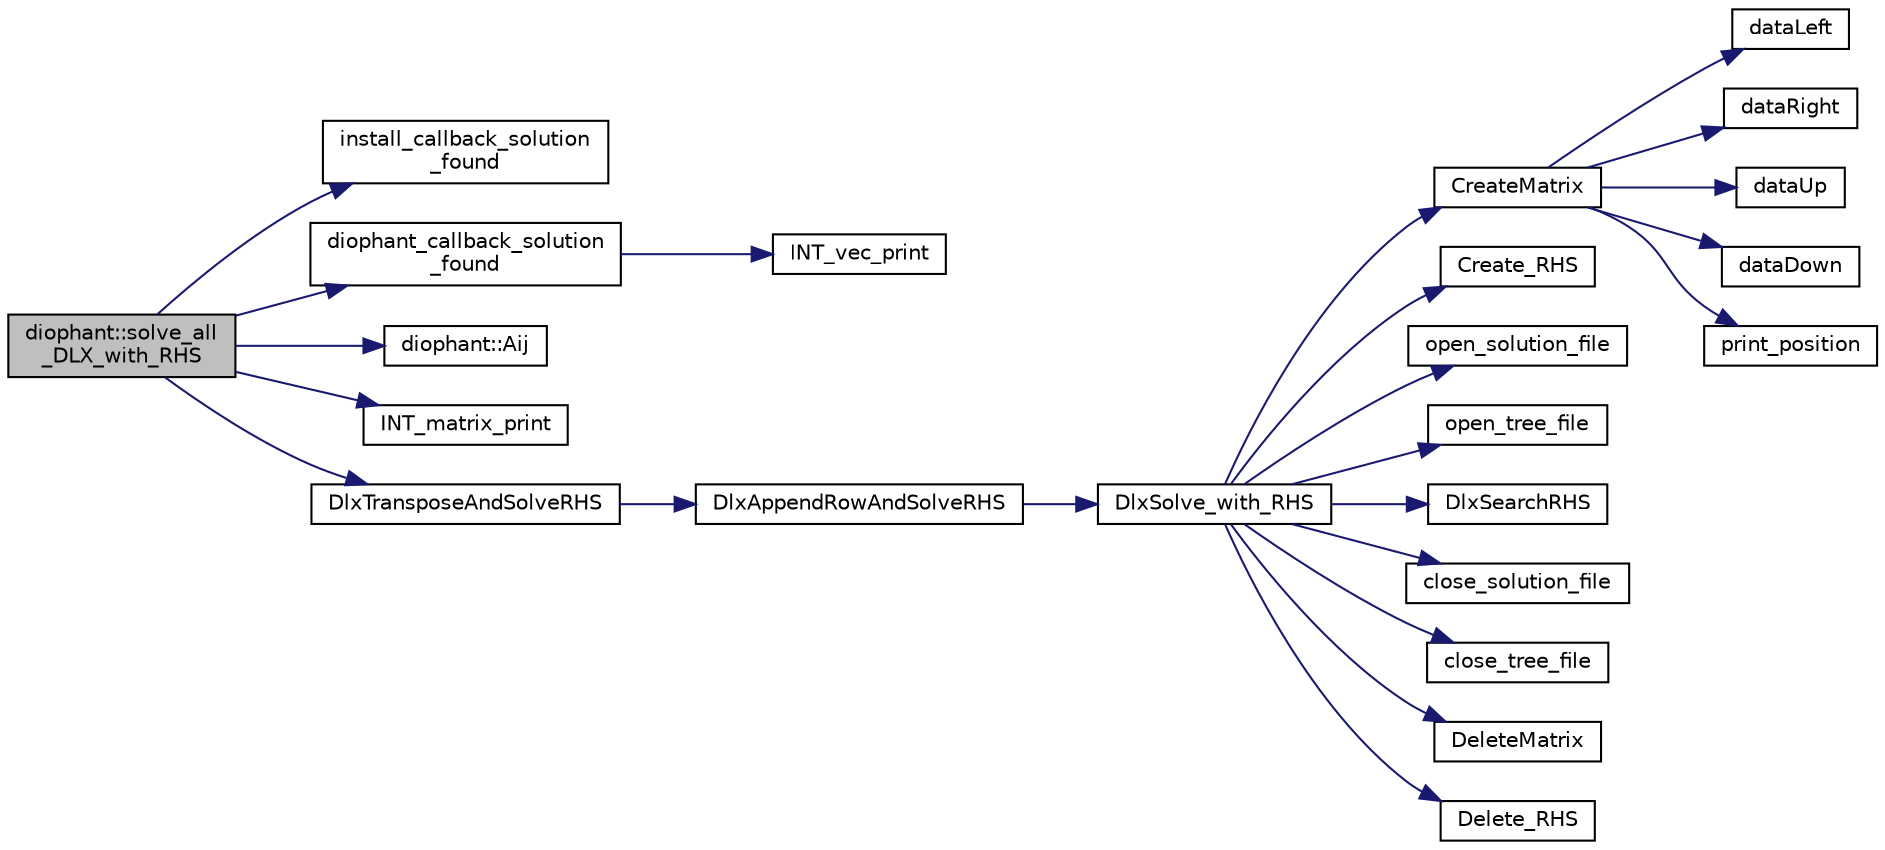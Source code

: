 digraph "diophant::solve_all_DLX_with_RHS"
{
  edge [fontname="Helvetica",fontsize="10",labelfontname="Helvetica",labelfontsize="10"];
  node [fontname="Helvetica",fontsize="10",shape=record];
  rankdir="LR";
  Node652 [label="diophant::solve_all\l_DLX_with_RHS",height=0.2,width=0.4,color="black", fillcolor="grey75", style="filled", fontcolor="black"];
  Node652 -> Node653 [color="midnightblue",fontsize="10",style="solid",fontname="Helvetica"];
  Node653 [label="install_callback_solution\l_found",height=0.2,width=0.4,color="black", fillcolor="white", style="filled",URL="$d9/d5e/lib_2foundations_2solvers_2dlx_8_c.html#a69c3d94a3b3f3520355fc78794c82783"];
  Node652 -> Node654 [color="midnightblue",fontsize="10",style="solid",fontname="Helvetica"];
  Node654 [label="diophant_callback_solution\l_found",height=0.2,width=0.4,color="black", fillcolor="white", style="filled",URL="$dc/dfe/diophant_8_c.html#a9868811a3121c55ac9dc2a116aa15d0c"];
  Node654 -> Node655 [color="midnightblue",fontsize="10",style="solid",fontname="Helvetica"];
  Node655 [label="INT_vec_print",height=0.2,width=0.4,color="black", fillcolor="white", style="filled",URL="$df/dbf/sajeeb_8_c.html#a79a5901af0b47dd0d694109543c027fe"];
  Node652 -> Node656 [color="midnightblue",fontsize="10",style="solid",fontname="Helvetica"];
  Node656 [label="diophant::Aij",height=0.2,width=0.4,color="black", fillcolor="white", style="filled",URL="$d7/d9c/classdiophant.html#af86d3bf833485e2f2d7b4a19288fc698"];
  Node652 -> Node657 [color="midnightblue",fontsize="10",style="solid",fontname="Helvetica"];
  Node657 [label="INT_matrix_print",height=0.2,width=0.4,color="black", fillcolor="white", style="filled",URL="$d5/db4/io__and__os_8h.html#afd4180a24bef3a2b584668a4eaf607ff"];
  Node652 -> Node658 [color="midnightblue",fontsize="10",style="solid",fontname="Helvetica"];
  Node658 [label="DlxTransposeAndSolveRHS",height=0.2,width=0.4,color="black", fillcolor="white", style="filled",URL="$d9/d5e/lib_2foundations_2solvers_2dlx_8_c.html#ae4b7ea72e7db2005606be60f7fd70b94"];
  Node658 -> Node659 [color="midnightblue",fontsize="10",style="solid",fontname="Helvetica"];
  Node659 [label="DlxAppendRowAndSolveRHS",height=0.2,width=0.4,color="black", fillcolor="white", style="filled",URL="$d9/d5e/lib_2foundations_2solvers_2dlx_8_c.html#a799f4f346746fa1a5cc1367db9495f20"];
  Node659 -> Node660 [color="midnightblue",fontsize="10",style="solid",fontname="Helvetica"];
  Node660 [label="DlxSolve_with_RHS",height=0.2,width=0.4,color="black", fillcolor="white", style="filled",URL="$d9/d5e/lib_2foundations_2solvers_2dlx_8_c.html#aec13478e5d66be625ce3d4683e338d18"];
  Node660 -> Node661 [color="midnightblue",fontsize="10",style="solid",fontname="Helvetica"];
  Node661 [label="CreateMatrix",height=0.2,width=0.4,color="black", fillcolor="white", style="filled",URL="$d9/d5e/lib_2foundations_2solvers_2dlx_8_c.html#a89ddc9af8630a87164d84a96b956e67a"];
  Node661 -> Node662 [color="midnightblue",fontsize="10",style="solid",fontname="Helvetica"];
  Node662 [label="dataLeft",height=0.2,width=0.4,color="black", fillcolor="white", style="filled",URL="$d9/d5e/lib_2foundations_2solvers_2dlx_8_c.html#a8888f0dd45706c8fa1124581b18fa352"];
  Node661 -> Node663 [color="midnightblue",fontsize="10",style="solid",fontname="Helvetica"];
  Node663 [label="dataRight",height=0.2,width=0.4,color="black", fillcolor="white", style="filled",URL="$d9/d5e/lib_2foundations_2solvers_2dlx_8_c.html#a89f3d1856c52f00a6c8147b52a39ff8b"];
  Node661 -> Node664 [color="midnightblue",fontsize="10",style="solid",fontname="Helvetica"];
  Node664 [label="dataUp",height=0.2,width=0.4,color="black", fillcolor="white", style="filled",URL="$d9/d5e/lib_2foundations_2solvers_2dlx_8_c.html#a3b4f22e3083f708496b036d8b327cde6"];
  Node661 -> Node665 [color="midnightblue",fontsize="10",style="solid",fontname="Helvetica"];
  Node665 [label="dataDown",height=0.2,width=0.4,color="black", fillcolor="white", style="filled",URL="$d9/d5e/lib_2foundations_2solvers_2dlx_8_c.html#a70f89cf63f3fa3b87ce334e374754482"];
  Node661 -> Node666 [color="midnightblue",fontsize="10",style="solid",fontname="Helvetica"];
  Node666 [label="print_position",height=0.2,width=0.4,color="black", fillcolor="white", style="filled",URL="$d9/d5e/lib_2foundations_2solvers_2dlx_8_c.html#a8b8b7fc407e960da5142b9c448de514b"];
  Node660 -> Node667 [color="midnightblue",fontsize="10",style="solid",fontname="Helvetica"];
  Node667 [label="Create_RHS",height=0.2,width=0.4,color="black", fillcolor="white", style="filled",URL="$d9/d5e/lib_2foundations_2solvers_2dlx_8_c.html#a9b3fdfe40101ef3aeeff26c7e4c3b7b1"];
  Node660 -> Node668 [color="midnightblue",fontsize="10",style="solid",fontname="Helvetica"];
  Node668 [label="open_solution_file",height=0.2,width=0.4,color="black", fillcolor="white", style="filled",URL="$d9/d5e/lib_2foundations_2solvers_2dlx_8_c.html#a1ab938d1414c2ce08a91cdc5d390a6ec"];
  Node660 -> Node669 [color="midnightblue",fontsize="10",style="solid",fontname="Helvetica"];
  Node669 [label="open_tree_file",height=0.2,width=0.4,color="black", fillcolor="white", style="filled",URL="$d9/d5e/lib_2foundations_2solvers_2dlx_8_c.html#a326744a7570a6f5993c62aae87647cbf"];
  Node660 -> Node670 [color="midnightblue",fontsize="10",style="solid",fontname="Helvetica"];
  Node670 [label="DlxSearchRHS",height=0.2,width=0.4,color="black", fillcolor="white", style="filled",URL="$d9/d5e/lib_2foundations_2solvers_2dlx_8_c.html#acea905e4026b82ace11f244c1c173af7"];
  Node660 -> Node671 [color="midnightblue",fontsize="10",style="solid",fontname="Helvetica"];
  Node671 [label="close_solution_file",height=0.2,width=0.4,color="black", fillcolor="white", style="filled",URL="$d9/d5e/lib_2foundations_2solvers_2dlx_8_c.html#afa8a206659c5a8f58feb9dbea3b33677"];
  Node660 -> Node672 [color="midnightblue",fontsize="10",style="solid",fontname="Helvetica"];
  Node672 [label="close_tree_file",height=0.2,width=0.4,color="black", fillcolor="white", style="filled",URL="$d9/d5e/lib_2foundations_2solvers_2dlx_8_c.html#ac99ce7417f74261f360db866919e0cd0"];
  Node660 -> Node673 [color="midnightblue",fontsize="10",style="solid",fontname="Helvetica"];
  Node673 [label="DeleteMatrix",height=0.2,width=0.4,color="black", fillcolor="white", style="filled",URL="$d9/d5e/lib_2foundations_2solvers_2dlx_8_c.html#a0d0d8367563593a49ea746e787a1a38a"];
  Node660 -> Node674 [color="midnightblue",fontsize="10",style="solid",fontname="Helvetica"];
  Node674 [label="Delete_RHS",height=0.2,width=0.4,color="black", fillcolor="white", style="filled",URL="$d9/d5e/lib_2foundations_2solvers_2dlx_8_c.html#a7c7d3c42f4e1dea4e117e58da6b557d4"];
}
